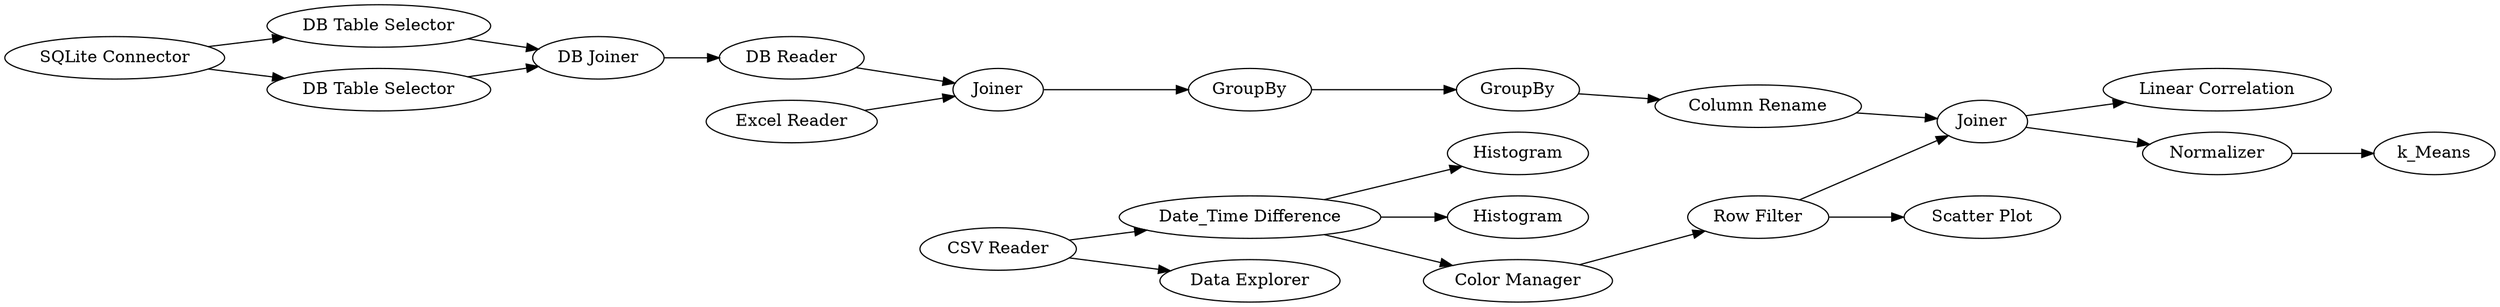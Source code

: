 digraph {
	3 [label="Date_Time Difference"]
	4 [label="Data Explorer"]
	10 [label=GroupBy]
	11 [label=Joiner]
	13 [label=GroupBy]
	15 [label="SQLite Connector"]
	18 [label="DB Reader"]
	19 [label="CSV Reader"]
	20 [label="DB Table Selector"]
	22 [label="DB Table Selector"]
	24 [label="DB Joiner"]
	25 [label="Excel Reader"]
	26 [label="Column Rename"]
	27 [label=Histogram]
	28 [label=Histogram]
	29 [label="Color Manager"]
	30 [label="Scatter Plot"]
	31 [label="Row Filter"]
	32 [label=Joiner]
	34 [label=k_Means]
	35 [label="Linear Correlation"]
	36 [label=Normalizer]
	3 -> 27
	3 -> 28
	3 -> 29
	10 -> 13
	11 -> 10
	13 -> 26
	15 -> 20
	15 -> 22
	18 -> 11
	19 -> 4
	19 -> 3
	20 -> 24
	22 -> 24
	24 -> 18
	25 -> 11
	26 -> 32
	29 -> 31
	31 -> 30
	31 -> 32
	32 -> 35
	32 -> 36
	36 -> 34
	rankdir=LR
}
